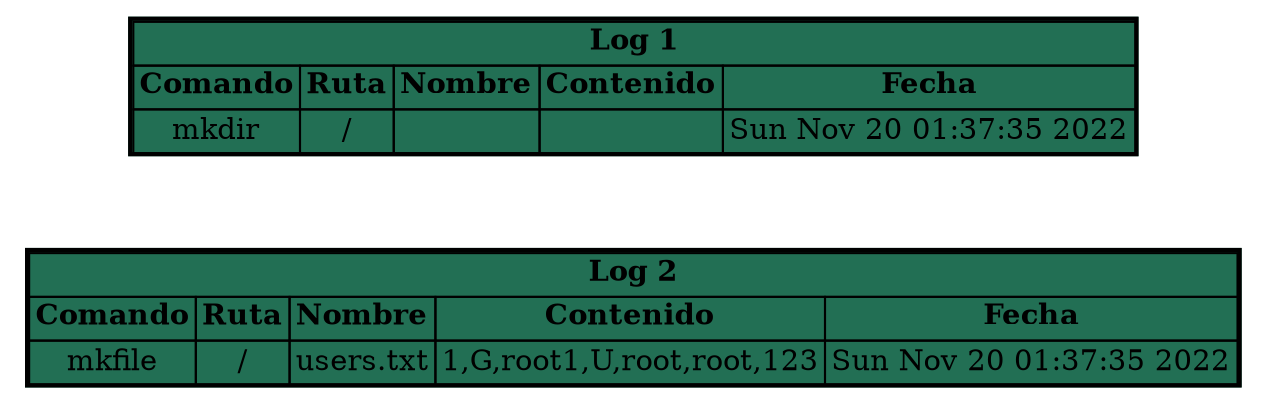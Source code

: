 digraph G { 
 rankdir = TB; node[shape = plaintext]; 
LOG1[ label = <<TABLE BORDER='2' CELLBORDER='1' CELLSPACING='0' BGCOLOR='#226f54'>
<TR><TD colspan ='5' ><b>Log 1</b></TD></TR>
<TR><TD><b>Comando</b></TD><TD><b>Ruta</b></TD><TD><b>Nombre</b></TD><TD><b>Contenido</b></TD><TD><b>Fecha</b></TD></TR><TR><TD>mkdir</TD><TD>/</TD><TD></TD><TD></TD><TD>Sun Nov 20 01:37:35 2022
</TD></TR></TABLE>>];
LOG2[ label = <<TABLE BORDER='2' CELLBORDER='1' CELLSPACING='0' BGCOLOR='#226f54'>
<TR><TD colspan ='5' ><b>Log 2</b></TD></TR>
<TR><TD><b>Comando</b></TD><TD><b>Ruta</b></TD><TD><b>Nombre</b></TD><TD><b>Contenido</b></TD><TD><b>Fecha</b></TD></TR><TR><TD>mkfile</TD><TD>/</TD><TD>users.txt</TD><TD>1,G,root
1,U,root,root,123
</TD><TD>Sun Nov 20 01:37:35 2022
</TD></TR></TABLE>>];
LOG1->LOG2[color = white]}
